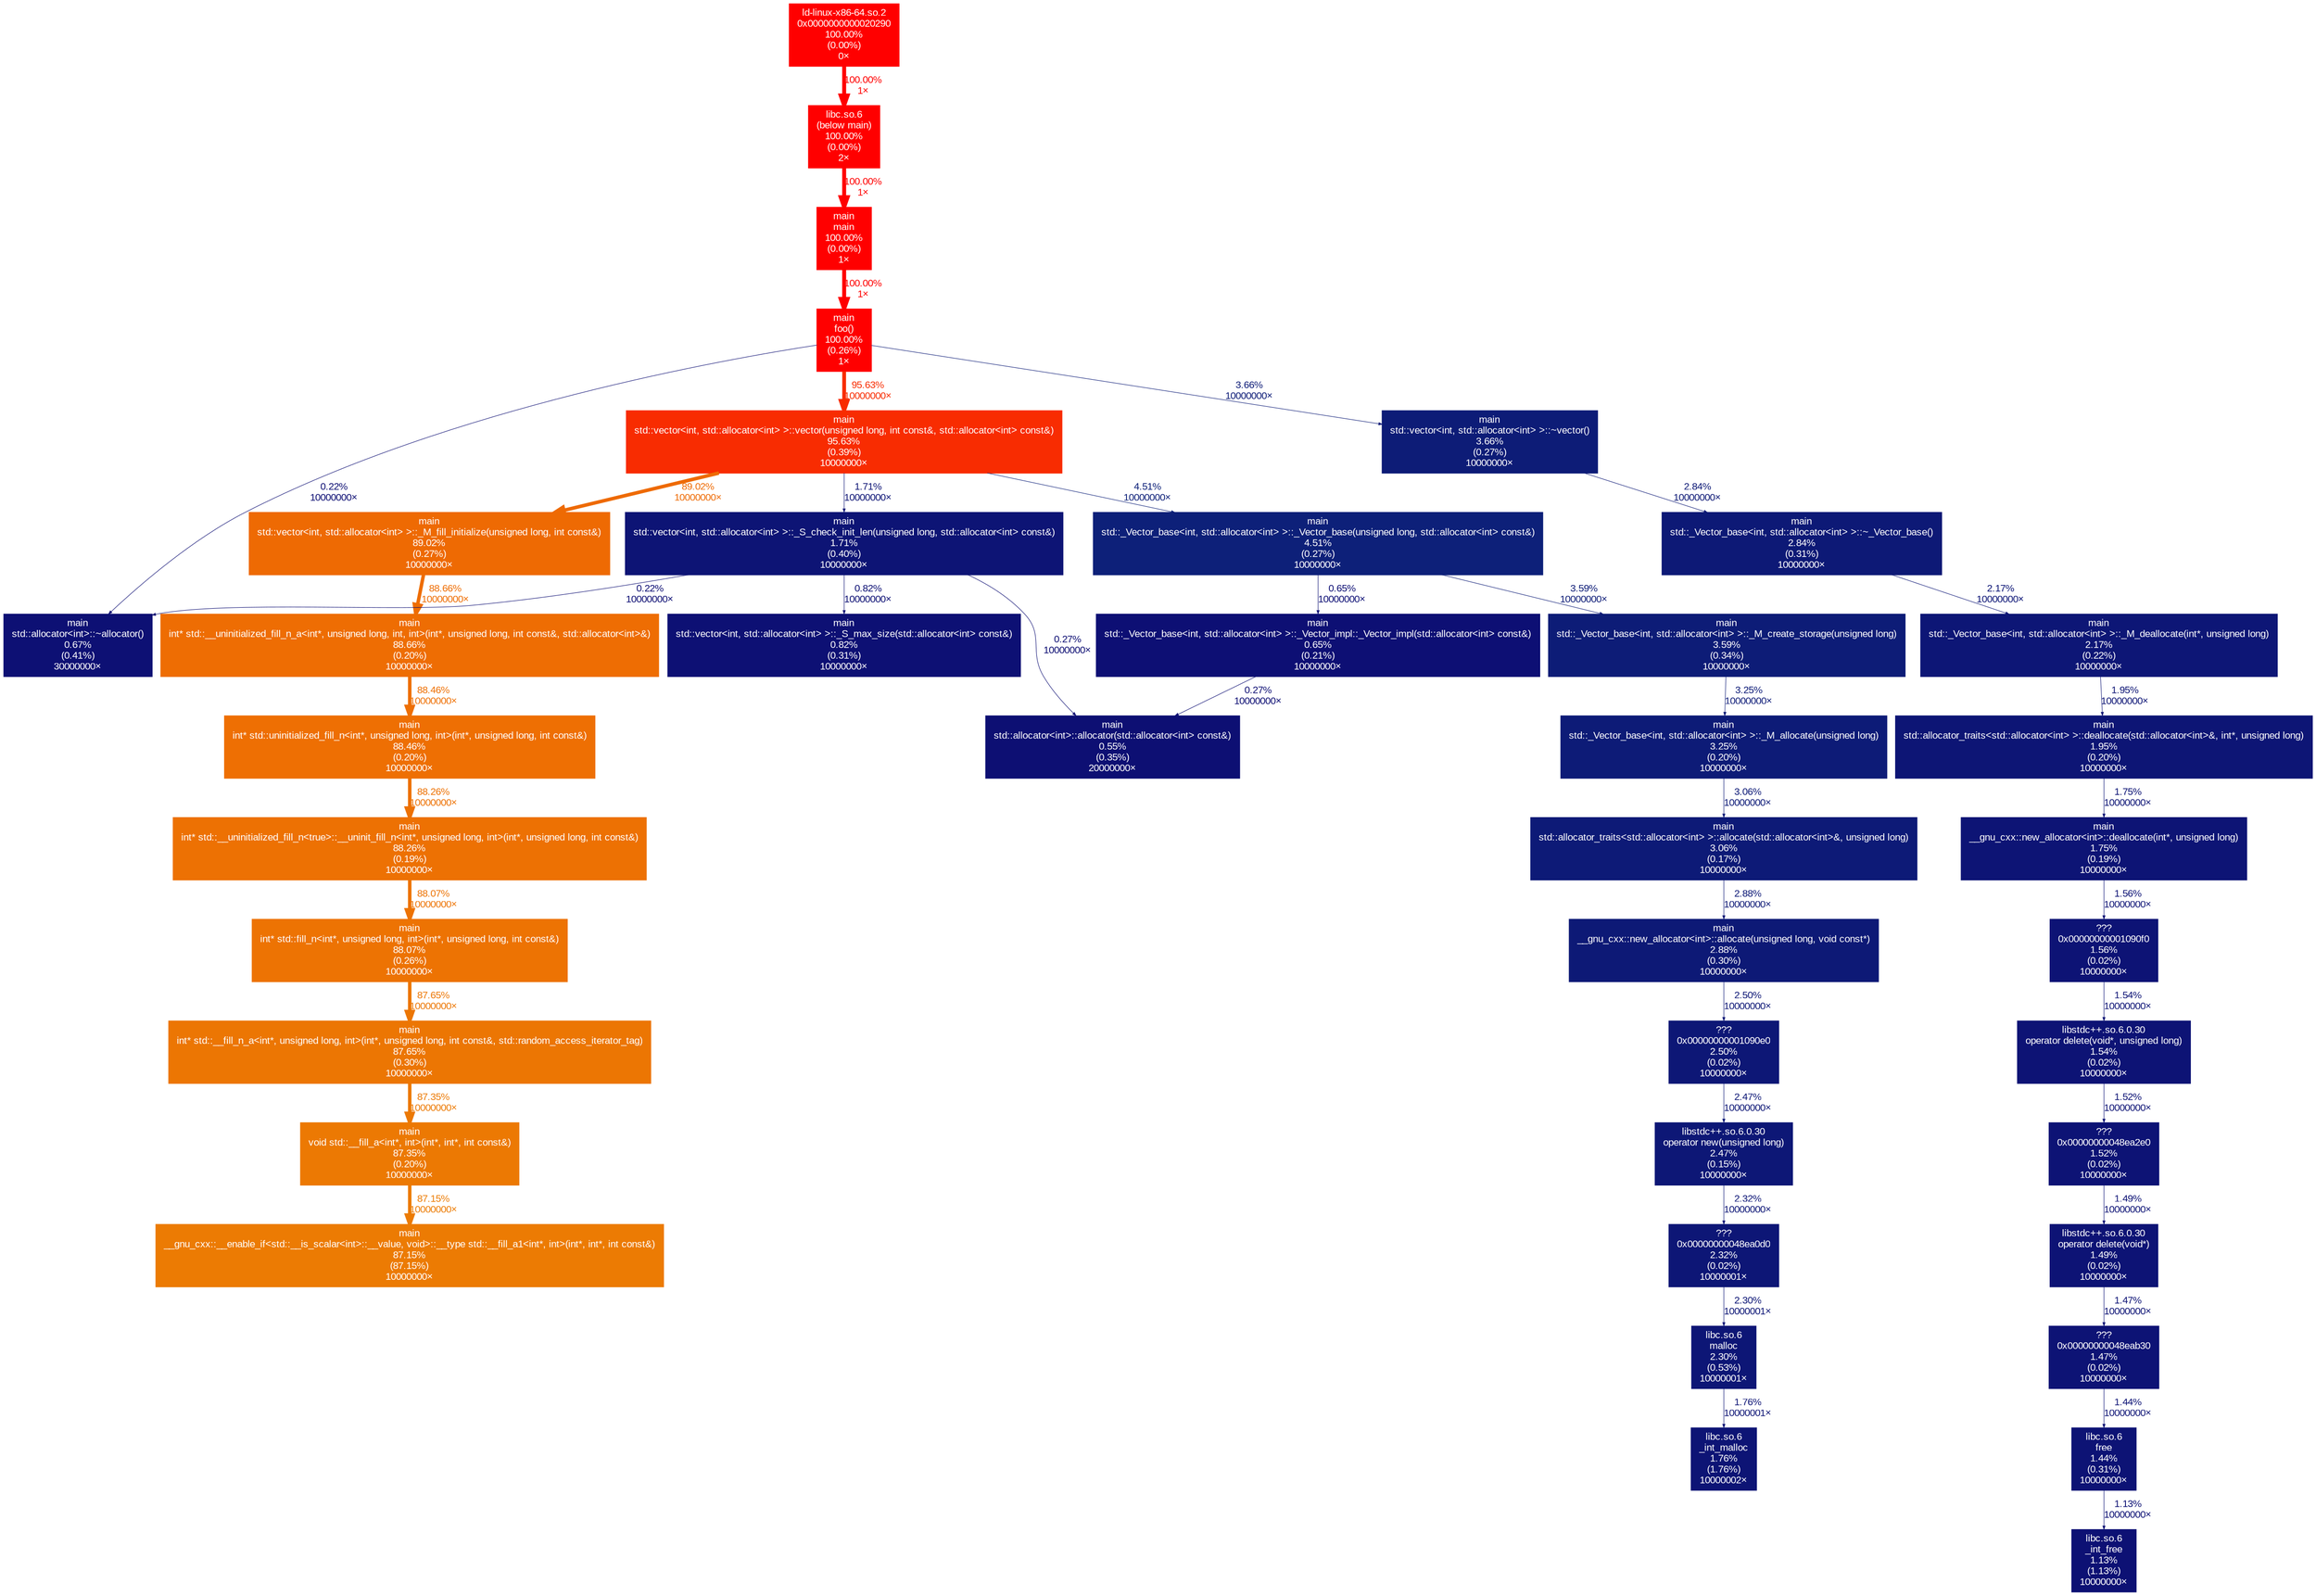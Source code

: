 digraph {
	graph [fontname=Arial, nodesep=0.125, ranksep=0.25];
	node [fontcolor=white, fontname=Arial, height=0, shape=box, style=filled, width=0];
	edge [fontname=Arial];
	"(below main)" [color="#ff0000", fontcolor="#ffffff", fontsize="10.00", label="libc.so.6\n(below main)\n100.00%\n(0.00%)\n2×"];
	"(below main)" -> main [arrowsize="1.00", color="#ff0000", fontcolor="#ff0000", fontsize="10.00", label="100.00%\n1×", labeldistance="4.00", penwidth="4.00"];
	"0x0000000000020290" [color="#ff0000", fontcolor="#ffffff", fontsize="10.00", label="ld-linux-x86-64.so.2\n0x0000000000020290\n100.00%\n(0.00%)\n0×"];
	"0x0000000000020290" -> "(below main)" [arrowsize="1.00", color="#ff0000", fontcolor="#ff0000", fontsize="10.00", label="100.00%\n1×", labeldistance="4.00", penwidth="4.00"];
	"0x00000000001090e0" [color="#0d1776", fontcolor="#ffffff", fontsize="10.00", label="???\n0x00000000001090e0\n2.50%\n(0.02%)\n10000000×"];
	"0x00000000001090e0" -> "operator new(unsigned long)" [arrowsize="0.35", color="#0d1776", fontcolor="#0d1776", fontsize="10.00", label="2.47%\n10000000×", labeldistance="0.50", penwidth="0.50"];
	"0x00000000001090f0" [color="#0d1375", fontcolor="#ffffff", fontsize="10.00", label="???\n0x00000000001090f0\n1.56%\n(0.02%)\n10000000×"];
	"0x00000000001090f0" -> "operator delete(void*, unsigned long)" [arrowsize="0.35", color="#0d1375", fontcolor="#0d1375", fontsize="10.00", label="1.54%\n10000000×", labeldistance="0.50", penwidth="0.50"];
	"0x00000000048ea0d0" [color="#0d1676", fontcolor="#ffffff", fontsize="10.00", label="???\n0x00000000048ea0d0\n2.32%\n(0.02%)\n10000001×"];
	"0x00000000048ea0d0" -> malloc [arrowsize="0.35", color="#0d1676", fontcolor="#0d1676", fontsize="10.00", label="2.30%\n10000001×", labeldistance="0.50", penwidth="0.50"];
	"0x00000000048ea2e0" [color="#0d1375", fontcolor="#ffffff", fontsize="10.00", label="???\n0x00000000048ea2e0\n1.52%\n(0.02%)\n10000000×"];
	"0x00000000048ea2e0" -> "operator delete(void*)" [arrowsize="0.35", color="#0d1375", fontcolor="#0d1375", fontsize="10.00", label="1.49%\n10000000×", labeldistance="0.50", penwidth="0.50"];
	"0x00000000048eab30" [color="#0d1375", fontcolor="#ffffff", fontsize="10.00", label="???\n0x00000000048eab30\n1.47%\n(0.02%)\n10000000×"];
	"0x00000000048eab30" -> free [arrowsize="0.35", color="#0d1375", fontcolor="#0d1375", fontsize="10.00", label="1.44%\n10000000×", labeldistance="0.50", penwidth="0.50"];
	"__gnu_cxx::__enable_if<std::__is_scalar<int>::__value, void>::__type std::__fill_a1<int*, int>(int*, int*, int const&)" [color="#ec7b03", fontcolor="#ffffff", fontsize="10.00", label="main\n__gnu_cxx::__enable_if<std::__is_scalar<int>::__value, void>::__type std::__fill_a1<int*, int>(int*, int*, int const&)\n87.15%\n(87.15%)\n10000000×"];
	"__gnu_cxx::new_allocator<int>::allocate(unsigned long, void const*)" [color="#0d1976", fontcolor="#ffffff", fontsize="10.00", label="main\n__gnu_cxx::new_allocator<int>::allocate(unsigned long, void const*)\n2.88%\n(0.30%)\n10000000×"];
	"__gnu_cxx::new_allocator<int>::allocate(unsigned long, void const*)" -> "0x00000000001090e0" [arrowsize="0.35", color="#0d1776", fontcolor="#0d1776", fontsize="10.00", label="2.50%\n10000000×", labeldistance="0.50", penwidth="0.50"];
	"__gnu_cxx::new_allocator<int>::deallocate(int*, unsigned long)" [color="#0d1475", fontcolor="#ffffff", fontsize="10.00", label="main\n__gnu_cxx::new_allocator<int>::deallocate(int*, unsigned long)\n1.75%\n(0.19%)\n10000000×"];
	"__gnu_cxx::new_allocator<int>::deallocate(int*, unsigned long)" -> "0x00000000001090f0" [arrowsize="0.35", color="#0d1375", fontcolor="#0d1375", fontsize="10.00", label="1.56%\n10000000×", labeldistance="0.50", penwidth="0.50"];
	"_int_free" [color="#0d1174", fontcolor="#ffffff", fontsize="10.00", label="libc.so.6\n_int_free\n1.13%\n(1.13%)\n10000000×"];
	"_int_malloc" [color="#0d1475", fontcolor="#ffffff", fontsize="10.00", label="libc.so.6\n_int_malloc\n1.76%\n(1.76%)\n10000002×"];
	"foo()" [color="#ff0000", fontcolor="#ffffff", fontsize="10.00", label="main\nfoo()\n100.00%\n(0.26%)\n1×"];
	"foo()" -> "std::allocator<int>::~allocator()" [arrowsize="0.35", color="#0d0e73", fontcolor="#0d0e73", fontsize="10.00", label="0.22%\n10000000×", labeldistance="0.50", penwidth="0.50"];
	"foo()" -> "std::vector<int, std::allocator<int> >::vector(unsigned long, int const&, std::allocator<int> const&)" [arrowsize="0.98", color="#f82c01", fontcolor="#f82c01", fontsize="10.00", label="95.63%\n10000000×", labeldistance="3.83", penwidth="3.83"];
	"foo()" -> "std::vector<int, std::allocator<int> >::~vector()" [arrowsize="0.35", color="#0d1c77", fontcolor="#0d1c77", fontsize="10.00", label="3.66%\n10000000×", labeldistance="0.50", penwidth="0.50"];
	free [color="#0d1375", fontcolor="#ffffff", fontsize="10.00", label="libc.so.6\nfree\n1.44%\n(0.31%)\n10000000×"];
	free -> "_int_free" [arrowsize="0.35", color="#0d1174", fontcolor="#0d1174", fontsize="10.00", label="1.13%\n10000000×", labeldistance="0.50", penwidth="0.50"];
	"int* std::__fill_n_a<int*, unsigned long, int>(int*, unsigned long, int const&, std::random_access_iterator_tag)" [color="#ec7603", fontcolor="#ffffff", fontsize="10.00", label="main\nint* std::__fill_n_a<int*, unsigned long, int>(int*, unsigned long, int const&, std::random_access_iterator_tag)\n87.65%\n(0.30%)\n10000000×"];
	"int* std::__fill_n_a<int*, unsigned long, int>(int*, unsigned long, int const&, std::random_access_iterator_tag)" -> "void std::__fill_a<int*, int>(int*, int*, int const&)" [arrowsize="0.93", color="#ec7903", fontcolor="#ec7903", fontsize="10.00", label="87.35%\n10000000×", labeldistance="3.49", penwidth="3.49"];
	"int* std::__uninitialized_fill_n<true>::__uninit_fill_n<int*, unsigned long, int>(int*, unsigned long, int const&)" [color="#ed7103", fontcolor="#ffffff", fontsize="10.00", label="main\nint* std::__uninitialized_fill_n<true>::__uninit_fill_n<int*, unsigned long, int>(int*, unsigned long, int const&)\n88.26%\n(0.19%)\n10000000×"];
	"int* std::__uninitialized_fill_n<true>::__uninit_fill_n<int*, unsigned long, int>(int*, unsigned long, int const&)" -> "int* std::fill_n<int*, unsigned long, int>(int*, unsigned long, int const&)" [arrowsize="0.94", color="#ed7303", fontcolor="#ed7303", fontsize="10.00", label="88.07%\n10000000×", labeldistance="3.52", penwidth="3.52"];
	"int* std::__uninitialized_fill_n_a<int*, unsigned long, int, int>(int*, unsigned long, int const&, std::allocator<int>&)" [color="#ee6d03", fontcolor="#ffffff", fontsize="10.00", label="main\nint* std::__uninitialized_fill_n_a<int*, unsigned long, int, int>(int*, unsigned long, int const&, std::allocator<int>&)\n88.66%\n(0.20%)\n10000000×"];
	"int* std::__uninitialized_fill_n_a<int*, unsigned long, int, int>(int*, unsigned long, int const&, std::allocator<int>&)" -> "int* std::uninitialized_fill_n<int*, unsigned long, int>(int*, unsigned long, int const&)" [arrowsize="0.94", color="#ee6f03", fontcolor="#ee6f03", fontsize="10.00", label="88.46%\n10000000×", labeldistance="3.54", penwidth="3.54"];
	"int* std::fill_n<int*, unsigned long, int>(int*, unsigned long, int const&)" [color="#ed7303", fontcolor="#ffffff", fontsize="10.00", label="main\nint* std::fill_n<int*, unsigned long, int>(int*, unsigned long, int const&)\n88.07%\n(0.26%)\n10000000×"];
	"int* std::fill_n<int*, unsigned long, int>(int*, unsigned long, int const&)" -> "int* std::__fill_n_a<int*, unsigned long, int>(int*, unsigned long, int const&, std::random_access_iterator_tag)" [arrowsize="0.94", color="#ec7603", fontcolor="#ec7603", fontsize="10.00", label="87.65%\n10000000×", labeldistance="3.51", penwidth="3.51"];
	"int* std::uninitialized_fill_n<int*, unsigned long, int>(int*, unsigned long, int const&)" [color="#ee6f03", fontcolor="#ffffff", fontsize="10.00", label="main\nint* std::uninitialized_fill_n<int*, unsigned long, int>(int*, unsigned long, int const&)\n88.46%\n(0.20%)\n10000000×"];
	"int* std::uninitialized_fill_n<int*, unsigned long, int>(int*, unsigned long, int const&)" -> "int* std::__uninitialized_fill_n<true>::__uninit_fill_n<int*, unsigned long, int>(int*, unsigned long, int const&)" [arrowsize="0.94", color="#ed7103", fontcolor="#ed7103", fontsize="10.00", label="88.26%\n10000000×", labeldistance="3.53", penwidth="3.53"];
	main [color="#ff0000", fontcolor="#ffffff", fontsize="10.00", label="main\nmain\n100.00%\n(0.00%)\n1×"];
	main -> "foo()" [arrowsize="1.00", color="#ff0000", fontcolor="#ff0000", fontsize="10.00", label="100.00%\n1×", labeldistance="4.00", penwidth="4.00"];
	malloc [color="#0d1676", fontcolor="#ffffff", fontsize="10.00", label="libc.so.6\nmalloc\n2.30%\n(0.53%)\n10000001×"];
	malloc -> "_int_malloc" [arrowsize="0.35", color="#0d1475", fontcolor="#0d1475", fontsize="10.00", label="1.76%\n10000001×", labeldistance="0.50", penwidth="0.50"];
	"operator delete(void*)" [color="#0d1375", fontcolor="#ffffff", fontsize="10.00", label="libstdc++.so.6.0.30\noperator delete(void*)\n1.49%\n(0.02%)\n10000000×"];
	"operator delete(void*)" -> "0x00000000048eab30" [arrowsize="0.35", color="#0d1375", fontcolor="#0d1375", fontsize="10.00", label="1.47%\n10000000×", labeldistance="0.50", penwidth="0.50"];
	"operator delete(void*, unsigned long)" [color="#0d1375", fontcolor="#ffffff", fontsize="10.00", label="libstdc++.so.6.0.30\noperator delete(void*, unsigned long)\n1.54%\n(0.02%)\n10000000×"];
	"operator delete(void*, unsigned long)" -> "0x00000000048ea2e0" [arrowsize="0.35", color="#0d1375", fontcolor="#0d1375", fontsize="10.00", label="1.52%\n10000000×", labeldistance="0.50", penwidth="0.50"];
	"operator new(unsigned long)" [color="#0d1776", fontcolor="#ffffff", fontsize="10.00", label="libstdc++.so.6.0.30\noperator new(unsigned long)\n2.47%\n(0.15%)\n10000000×"];
	"operator new(unsigned long)" -> "0x00000000048ea0d0" [arrowsize="0.35", color="#0d1676", fontcolor="#0d1676", fontsize="10.00", label="2.32%\n10000000×", labeldistance="0.50", penwidth="0.50"];
	"std::_Vector_base<int, std::allocator<int> >::_M_allocate(unsigned long)" [color="#0d1b77", fontcolor="#ffffff", fontsize="10.00", label="main\nstd::_Vector_base<int, std::allocator<int> >::_M_allocate(unsigned long)\n3.25%\n(0.20%)\n10000000×"];
	"std::_Vector_base<int, std::allocator<int> >::_M_allocate(unsigned long)" -> "std::allocator_traits<std::allocator<int> >::allocate(std::allocator<int>&, unsigned long)" [arrowsize="0.35", color="#0d1a77", fontcolor="#0d1a77", fontsize="10.00", label="3.06%\n10000000×", labeldistance="0.50", penwidth="0.50"];
	"std::_Vector_base<int, std::allocator<int> >::_M_create_storage(unsigned long)" [color="#0d1c77", fontcolor="#ffffff", fontsize="10.00", label="main\nstd::_Vector_base<int, std::allocator<int> >::_M_create_storage(unsigned long)\n3.59%\n(0.34%)\n10000000×"];
	"std::_Vector_base<int, std::allocator<int> >::_M_create_storage(unsigned long)" -> "std::_Vector_base<int, std::allocator<int> >::_M_allocate(unsigned long)" [arrowsize="0.35", color="#0d1b77", fontcolor="#0d1b77", fontsize="10.00", label="3.25%\n10000000×", labeldistance="0.50", penwidth="0.50"];
	"std::_Vector_base<int, std::allocator<int> >::_M_deallocate(int*, unsigned long)" [color="#0d1676", fontcolor="#ffffff", fontsize="10.00", label="main\nstd::_Vector_base<int, std::allocator<int> >::_M_deallocate(int*, unsigned long)\n2.17%\n(0.22%)\n10000000×"];
	"std::_Vector_base<int, std::allocator<int> >::_M_deallocate(int*, unsigned long)" -> "std::allocator_traits<std::allocator<int> >::deallocate(std::allocator<int>&, int*, unsigned long)" [arrowsize="0.35", color="#0d1575", fontcolor="#0d1575", fontsize="10.00", label="1.95%\n10000000×", labeldistance="0.50", penwidth="0.50"];
	"std::_Vector_base<int, std::allocator<int> >::_Vector_base(unsigned long, std::allocator<int> const&)" [color="#0d2079", fontcolor="#ffffff", fontsize="10.00", label="main\nstd::_Vector_base<int, std::allocator<int> >::_Vector_base(unsigned long, std::allocator<int> const&)\n4.51%\n(0.27%)\n10000000×"];
	"std::_Vector_base<int, std::allocator<int> >::_Vector_base(unsigned long, std::allocator<int> const&)" -> "std::_Vector_base<int, std::allocator<int> >::_M_create_storage(unsigned long)" [arrowsize="0.35", color="#0d1c77", fontcolor="#0d1c77", fontsize="10.00", label="3.59%\n10000000×", labeldistance="0.50", penwidth="0.50"];
	"std::_Vector_base<int, std::allocator<int> >::_Vector_base(unsigned long, std::allocator<int> const&)" -> "std::_Vector_base<int, std::allocator<int> >::_Vector_impl::_Vector_impl(std::allocator<int> const&)" [arrowsize="0.35", color="#0d0f74", fontcolor="#0d0f74", fontsize="10.00", label="0.65%\n10000000×", labeldistance="0.50", penwidth="0.50"];
	"std::_Vector_base<int, std::allocator<int> >::_Vector_impl::_Vector_impl(std::allocator<int> const&)" [color="#0d0f74", fontcolor="#ffffff", fontsize="10.00", label="main\nstd::_Vector_base<int, std::allocator<int> >::_Vector_impl::_Vector_impl(std::allocator<int> const&)\n0.65%\n(0.21%)\n10000000×"];
	"std::_Vector_base<int, std::allocator<int> >::_Vector_impl::_Vector_impl(std::allocator<int> const&)" -> "std::allocator<int>::allocator(std::allocator<int> const&)" [arrowsize="0.35", color="#0d0e73", fontcolor="#0d0e73", fontsize="10.00", label="0.27%\n10000000×", labeldistance="0.50", penwidth="0.50"];
	"std::_Vector_base<int, std::allocator<int> >::~_Vector_base()" [color="#0d1976", fontcolor="#ffffff", fontsize="10.00", label="main\nstd::_Vector_base<int, std::allocator<int> >::~_Vector_base()\n2.84%\n(0.31%)\n10000000×"];
	"std::_Vector_base<int, std::allocator<int> >::~_Vector_base()" -> "std::_Vector_base<int, std::allocator<int> >::_M_deallocate(int*, unsigned long)" [arrowsize="0.35", color="#0d1676", fontcolor="#0d1676", fontsize="10.00", label="2.17%\n10000000×", labeldistance="0.50", penwidth="0.50"];
	"std::allocator<int>::allocator(std::allocator<int> const&)" [color="#0d0f73", fontcolor="#ffffff", fontsize="10.00", label="main\nstd::allocator<int>::allocator(std::allocator<int> const&)\n0.55%\n(0.35%)\n20000000×"];
	"std::allocator<int>::~allocator()" [color="#0d1074", fontcolor="#ffffff", fontsize="10.00", label="main\nstd::allocator<int>::~allocator()\n0.67%\n(0.41%)\n30000000×"];
	"std::allocator_traits<std::allocator<int> >::allocate(std::allocator<int>&, unsigned long)" [color="#0d1a77", fontcolor="#ffffff", fontsize="10.00", label="main\nstd::allocator_traits<std::allocator<int> >::allocate(std::allocator<int>&, unsigned long)\n3.06%\n(0.17%)\n10000000×"];
	"std::allocator_traits<std::allocator<int> >::allocate(std::allocator<int>&, unsigned long)" -> "__gnu_cxx::new_allocator<int>::allocate(unsigned long, void const*)" [arrowsize="0.35", color="#0d1976", fontcolor="#0d1976", fontsize="10.00", label="2.88%\n10000000×", labeldistance="0.50", penwidth="0.50"];
	"std::allocator_traits<std::allocator<int> >::deallocate(std::allocator<int>&, int*, unsigned long)" [color="#0d1575", fontcolor="#ffffff", fontsize="10.00", label="main\nstd::allocator_traits<std::allocator<int> >::deallocate(std::allocator<int>&, int*, unsigned long)\n1.95%\n(0.20%)\n10000000×"];
	"std::allocator_traits<std::allocator<int> >::deallocate(std::allocator<int>&, int*, unsigned long)" -> "__gnu_cxx::new_allocator<int>::deallocate(int*, unsigned long)" [arrowsize="0.35", color="#0d1475", fontcolor="#0d1475", fontsize="10.00", label="1.75%\n10000000×", labeldistance="0.50", penwidth="0.50"];
	"std::vector<int, std::allocator<int> >::_M_fill_initialize(unsigned long, int const&)" [color="#ee6a03", fontcolor="#ffffff", fontsize="10.00", label="main\nstd::vector<int, std::allocator<int> >::_M_fill_initialize(unsigned long, int const&)\n89.02%\n(0.27%)\n10000000×"];
	"std::vector<int, std::allocator<int> >::_M_fill_initialize(unsigned long, int const&)" -> "int* std::__uninitialized_fill_n_a<int*, unsigned long, int, int>(int*, unsigned long, int const&, std::allocator<int>&)" [arrowsize="0.94", color="#ee6d03", fontcolor="#ee6d03", fontsize="10.00", label="88.66%\n10000000×", labeldistance="3.55", penwidth="3.55"];
	"std::vector<int, std::allocator<int> >::_S_check_init_len(unsigned long, std::allocator<int> const&)" [color="#0d1475", fontcolor="#ffffff", fontsize="10.00", label="main\nstd::vector<int, std::allocator<int> >::_S_check_init_len(unsigned long, std::allocator<int> const&)\n1.71%\n(0.40%)\n10000000×"];
	"std::vector<int, std::allocator<int> >::_S_check_init_len(unsigned long, std::allocator<int> const&)" -> "std::allocator<int>::allocator(std::allocator<int> const&)" [arrowsize="0.35", color="#0d0e73", fontcolor="#0d0e73", fontsize="10.00", label="0.27%\n10000000×", labeldistance="0.50", penwidth="0.50"];
	"std::vector<int, std::allocator<int> >::_S_check_init_len(unsigned long, std::allocator<int> const&)" -> "std::allocator<int>::~allocator()" [arrowsize="0.35", color="#0d0e73", fontcolor="#0d0e73", fontsize="10.00", label="0.22%\n10000000×", labeldistance="0.50", penwidth="0.50"];
	"std::vector<int, std::allocator<int> >::_S_check_init_len(unsigned long, std::allocator<int> const&)" -> "std::vector<int, std::allocator<int> >::_S_max_size(std::allocator<int> const&)" [arrowsize="0.35", color="#0d1074", fontcolor="#0d1074", fontsize="10.00", label="0.82%\n10000000×", labeldistance="0.50", penwidth="0.50"];
	"std::vector<int, std::allocator<int> >::_S_max_size(std::allocator<int> const&)" [color="#0d1074", fontcolor="#ffffff", fontsize="10.00", label="main\nstd::vector<int, std::allocator<int> >::_S_max_size(std::allocator<int> const&)\n0.82%\n(0.31%)\n10000000×"];
	"std::vector<int, std::allocator<int> >::vector(unsigned long, int const&, std::allocator<int> const&)" [color="#f82c01", fontcolor="#ffffff", fontsize="10.00", label="main\nstd::vector<int, std::allocator<int> >::vector(unsigned long, int const&, std::allocator<int> const&)\n95.63%\n(0.39%)\n10000000×"];
	"std::vector<int, std::allocator<int> >::vector(unsigned long, int const&, std::allocator<int> const&)" -> "std::_Vector_base<int, std::allocator<int> >::_Vector_base(unsigned long, std::allocator<int> const&)" [arrowsize="0.35", color="#0d2079", fontcolor="#0d2079", fontsize="10.00", label="4.51%\n10000000×", labeldistance="0.50", penwidth="0.50"];
	"std::vector<int, std::allocator<int> >::vector(unsigned long, int const&, std::allocator<int> const&)" -> "std::vector<int, std::allocator<int> >::_M_fill_initialize(unsigned long, int const&)" [arrowsize="0.94", color="#ee6a03", fontcolor="#ee6a03", fontsize="10.00", label="89.02%\n10000000×", labeldistance="3.56", penwidth="3.56"];
	"std::vector<int, std::allocator<int> >::vector(unsigned long, int const&, std::allocator<int> const&)" -> "std::vector<int, std::allocator<int> >::_S_check_init_len(unsigned long, std::allocator<int> const&)" [arrowsize="0.35", color="#0d1475", fontcolor="#0d1475", fontsize="10.00", label="1.71%\n10000000×", labeldistance="0.50", penwidth="0.50"];
	"std::vector<int, std::allocator<int> >::~vector()" [color="#0d1c77", fontcolor="#ffffff", fontsize="10.00", label="main\nstd::vector<int, std::allocator<int> >::~vector()\n3.66%\n(0.27%)\n10000000×"];
	"std::vector<int, std::allocator<int> >::~vector()" -> "std::_Vector_base<int, std::allocator<int> >::~_Vector_base()" [arrowsize="0.35", color="#0d1976", fontcolor="#0d1976", fontsize="10.00", label="2.84%\n10000000×", labeldistance="0.50", penwidth="0.50"];
	"void std::__fill_a<int*, int>(int*, int*, int const&)" [color="#ec7903", fontcolor="#ffffff", fontsize="10.00", label="main\nvoid std::__fill_a<int*, int>(int*, int*, int const&)\n87.35%\n(0.20%)\n10000000×"];
	"void std::__fill_a<int*, int>(int*, int*, int const&)" -> "__gnu_cxx::__enable_if<std::__is_scalar<int>::__value, void>::__type std::__fill_a1<int*, int>(int*, int*, int const&)" [arrowsize="0.93", color="#ec7b03", fontcolor="#ec7b03", fontsize="10.00", label="87.15%\n10000000×", labeldistance="3.49", penwidth="3.49"];
}
